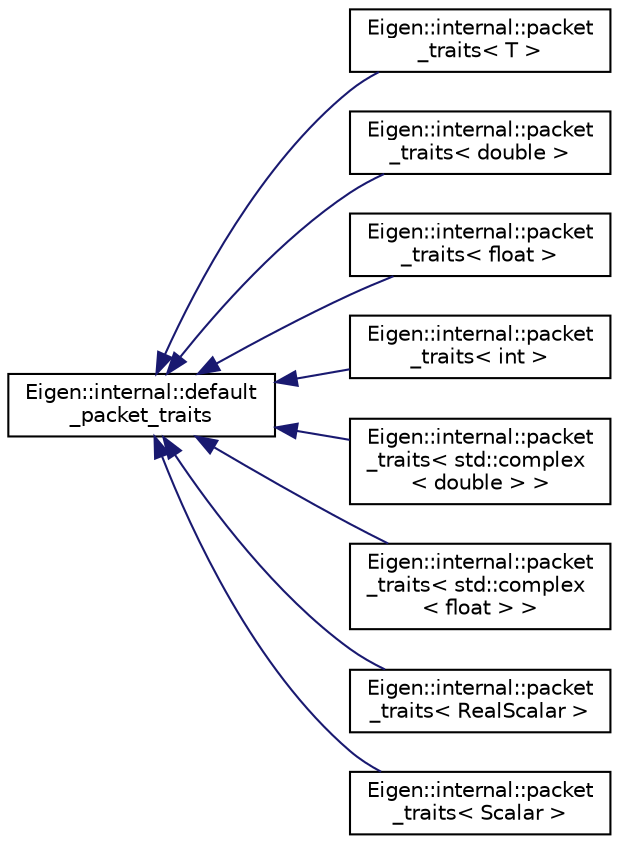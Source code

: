 digraph "Graphical Class Hierarchy"
{
  edge [fontname="Helvetica",fontsize="10",labelfontname="Helvetica",labelfontsize="10"];
  node [fontname="Helvetica",fontsize="10",shape=record];
  rankdir="LR";
  Node1 [label="Eigen::internal::default\l_packet_traits",height=0.2,width=0.4,color="black", fillcolor="white", style="filled",URL="$struct_eigen_1_1internal_1_1default__packet__traits.html"];
  Node1 -> Node2 [dir="back",color="midnightblue",fontsize="10",style="solid",fontname="Helvetica"];
  Node2 [label="Eigen::internal::packet\l_traits\< T \>",height=0.2,width=0.4,color="black", fillcolor="white", style="filled",URL="$struct_eigen_1_1internal_1_1packet__traits.html"];
  Node1 -> Node3 [dir="back",color="midnightblue",fontsize="10",style="solid",fontname="Helvetica"];
  Node3 [label="Eigen::internal::packet\l_traits\< double \>",height=0.2,width=0.4,color="black", fillcolor="white", style="filled",URL="$struct_eigen_1_1internal_1_1packet__traits_3_01double_01_4.html"];
  Node1 -> Node4 [dir="back",color="midnightblue",fontsize="10",style="solid",fontname="Helvetica"];
  Node4 [label="Eigen::internal::packet\l_traits\< float \>",height=0.2,width=0.4,color="black", fillcolor="white", style="filled",URL="$struct_eigen_1_1internal_1_1packet__traits_3_01float_01_4.html"];
  Node1 -> Node5 [dir="back",color="midnightblue",fontsize="10",style="solid",fontname="Helvetica"];
  Node5 [label="Eigen::internal::packet\l_traits\< int \>",height=0.2,width=0.4,color="black", fillcolor="white", style="filled",URL="$struct_eigen_1_1internal_1_1packet__traits_3_01int_01_4.html"];
  Node1 -> Node6 [dir="back",color="midnightblue",fontsize="10",style="solid",fontname="Helvetica"];
  Node6 [label="Eigen::internal::packet\l_traits\< std::complex\l\< double \> \>",height=0.2,width=0.4,color="black", fillcolor="white", style="filled",URL="$struct_eigen_1_1internal_1_1packet__traits_3_01std_1_1complex_3_01double_01_4_01_4.html"];
  Node1 -> Node7 [dir="back",color="midnightblue",fontsize="10",style="solid",fontname="Helvetica"];
  Node7 [label="Eigen::internal::packet\l_traits\< std::complex\l\< float \> \>",height=0.2,width=0.4,color="black", fillcolor="white", style="filled",URL="$struct_eigen_1_1internal_1_1packet__traits_3_01std_1_1complex_3_01float_01_4_01_4.html"];
  Node1 -> Node8 [dir="back",color="midnightblue",fontsize="10",style="solid",fontname="Helvetica"];
  Node8 [label="Eigen::internal::packet\l_traits\< RealScalar \>",height=0.2,width=0.4,color="black", fillcolor="white", style="filled",URL="$struct_eigen_1_1internal_1_1packet__traits.html"];
  Node1 -> Node9 [dir="back",color="midnightblue",fontsize="10",style="solid",fontname="Helvetica"];
  Node9 [label="Eigen::internal::packet\l_traits\< Scalar \>",height=0.2,width=0.4,color="black", fillcolor="white", style="filled",URL="$struct_eigen_1_1internal_1_1packet__traits.html"];
}
